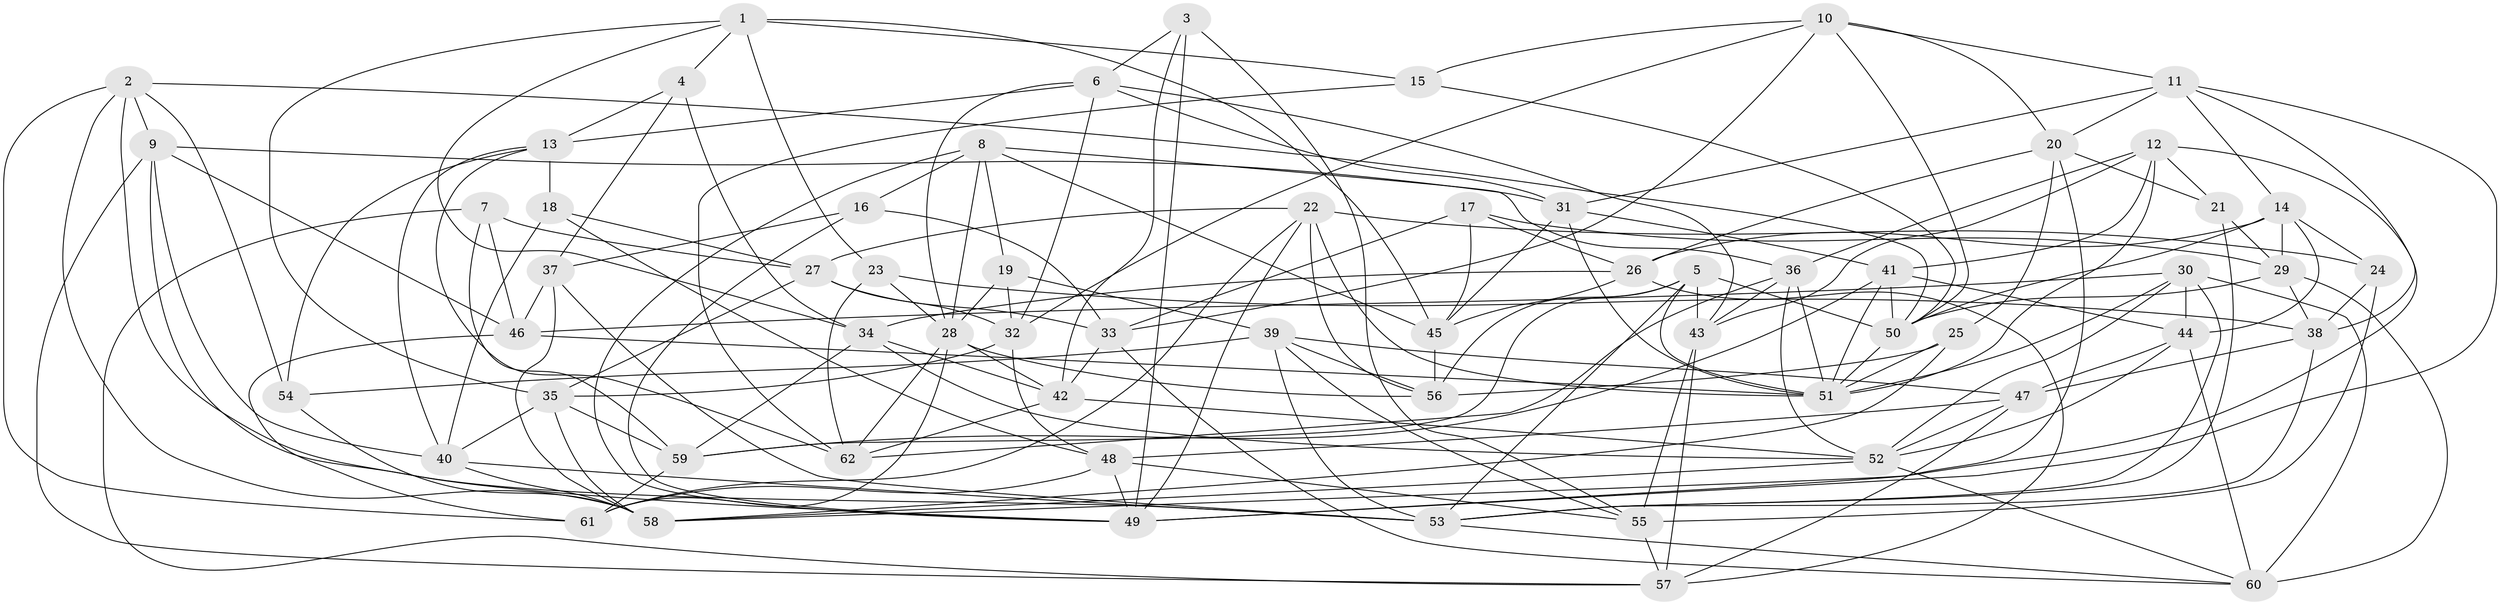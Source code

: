 // original degree distribution, {4: 1.0}
// Generated by graph-tools (version 1.1) at 2025/50/03/09/25 03:50:46]
// undirected, 62 vertices, 181 edges
graph export_dot {
graph [start="1"]
  node [color=gray90,style=filled];
  1;
  2;
  3;
  4;
  5;
  6;
  7;
  8;
  9;
  10;
  11;
  12;
  13;
  14;
  15;
  16;
  17;
  18;
  19;
  20;
  21;
  22;
  23;
  24;
  25;
  26;
  27;
  28;
  29;
  30;
  31;
  32;
  33;
  34;
  35;
  36;
  37;
  38;
  39;
  40;
  41;
  42;
  43;
  44;
  45;
  46;
  47;
  48;
  49;
  50;
  51;
  52;
  53;
  54;
  55;
  56;
  57;
  58;
  59;
  60;
  61;
  62;
  1 -- 4 [weight=1.0];
  1 -- 15 [weight=1.0];
  1 -- 23 [weight=1.0];
  1 -- 34 [weight=1.0];
  1 -- 35 [weight=1.0];
  1 -- 45 [weight=1.0];
  2 -- 9 [weight=1.0];
  2 -- 50 [weight=1.0];
  2 -- 53 [weight=1.0];
  2 -- 54 [weight=1.0];
  2 -- 58 [weight=1.0];
  2 -- 61 [weight=1.0];
  3 -- 6 [weight=1.0];
  3 -- 42 [weight=1.0];
  3 -- 49 [weight=1.0];
  3 -- 55 [weight=1.0];
  4 -- 13 [weight=1.0];
  4 -- 34 [weight=1.0];
  4 -- 37 [weight=1.0];
  5 -- 43 [weight=1.0];
  5 -- 50 [weight=1.0];
  5 -- 51 [weight=1.0];
  5 -- 53 [weight=1.0];
  5 -- 56 [weight=1.0];
  5 -- 59 [weight=1.0];
  6 -- 13 [weight=1.0];
  6 -- 28 [weight=1.0];
  6 -- 31 [weight=1.0];
  6 -- 32 [weight=1.0];
  6 -- 43 [weight=1.0];
  7 -- 27 [weight=1.0];
  7 -- 46 [weight=1.0];
  7 -- 57 [weight=1.0];
  7 -- 59 [weight=1.0];
  8 -- 16 [weight=1.0];
  8 -- 19 [weight=1.0];
  8 -- 28 [weight=1.0];
  8 -- 36 [weight=1.0];
  8 -- 45 [weight=1.0];
  8 -- 49 [weight=1.0];
  9 -- 31 [weight=1.0];
  9 -- 40 [weight=1.0];
  9 -- 46 [weight=1.0];
  9 -- 49 [weight=1.0];
  9 -- 57 [weight=1.0];
  10 -- 11 [weight=1.0];
  10 -- 15 [weight=1.0];
  10 -- 20 [weight=1.0];
  10 -- 32 [weight=1.0];
  10 -- 33 [weight=1.0];
  10 -- 50 [weight=1.0];
  11 -- 14 [weight=1.0];
  11 -- 20 [weight=1.0];
  11 -- 31 [weight=1.0];
  11 -- 38 [weight=1.0];
  11 -- 49 [weight=1.0];
  12 -- 21 [weight=1.0];
  12 -- 36 [weight=1.0];
  12 -- 41 [weight=1.0];
  12 -- 43 [weight=1.0];
  12 -- 51 [weight=1.0];
  12 -- 58 [weight=1.0];
  13 -- 18 [weight=1.0];
  13 -- 40 [weight=1.0];
  13 -- 54 [weight=1.0];
  13 -- 62 [weight=1.0];
  14 -- 24 [weight=1.0];
  14 -- 26 [weight=1.0];
  14 -- 29 [weight=1.0];
  14 -- 44 [weight=1.0];
  14 -- 50 [weight=1.0];
  15 -- 50 [weight=1.0];
  15 -- 62 [weight=1.0];
  16 -- 33 [weight=1.0];
  16 -- 37 [weight=1.0];
  16 -- 49 [weight=1.0];
  17 -- 26 [weight=1.0];
  17 -- 29 [weight=1.0];
  17 -- 33 [weight=1.0];
  17 -- 45 [weight=1.0];
  18 -- 27 [weight=1.0];
  18 -- 40 [weight=1.0];
  18 -- 48 [weight=1.0];
  19 -- 28 [weight=1.0];
  19 -- 32 [weight=1.0];
  19 -- 39 [weight=1.0];
  20 -- 21 [weight=1.0];
  20 -- 25 [weight=1.0];
  20 -- 26 [weight=1.0];
  20 -- 49 [weight=1.0];
  21 -- 29 [weight=1.0];
  21 -- 53 [weight=1.0];
  22 -- 24 [weight=1.0];
  22 -- 27 [weight=1.0];
  22 -- 49 [weight=1.0];
  22 -- 51 [weight=1.0];
  22 -- 56 [weight=1.0];
  22 -- 61 [weight=1.0];
  23 -- 28 [weight=1.0];
  23 -- 38 [weight=1.0];
  23 -- 62 [weight=1.0];
  24 -- 38 [weight=1.0];
  24 -- 55 [weight=1.0];
  25 -- 51 [weight=1.0];
  25 -- 56 [weight=1.0];
  25 -- 58 [weight=1.0];
  26 -- 34 [weight=1.0];
  26 -- 45 [weight=1.0];
  26 -- 57 [weight=1.0];
  27 -- 32 [weight=1.0];
  27 -- 33 [weight=1.0];
  27 -- 35 [weight=1.0];
  28 -- 42 [weight=1.0];
  28 -- 56 [weight=1.0];
  28 -- 61 [weight=1.0];
  28 -- 62 [weight=1.0];
  29 -- 38 [weight=1.0];
  29 -- 50 [weight=1.0];
  29 -- 60 [weight=1.0];
  30 -- 44 [weight=1.0];
  30 -- 46 [weight=1.0];
  30 -- 51 [weight=1.0];
  30 -- 52 [weight=1.0];
  30 -- 53 [weight=1.0];
  30 -- 60 [weight=1.0];
  31 -- 41 [weight=1.0];
  31 -- 45 [weight=1.0];
  31 -- 51 [weight=1.0];
  32 -- 35 [weight=1.0];
  32 -- 48 [weight=1.0];
  33 -- 42 [weight=1.0];
  33 -- 60 [weight=1.0];
  34 -- 42 [weight=1.0];
  34 -- 52 [weight=1.0];
  34 -- 59 [weight=1.0];
  35 -- 40 [weight=1.0];
  35 -- 58 [weight=1.0];
  35 -- 59 [weight=1.0];
  36 -- 43 [weight=1.0];
  36 -- 51 [weight=1.0];
  36 -- 52 [weight=1.0];
  36 -- 62 [weight=1.0];
  37 -- 46 [weight=1.0];
  37 -- 53 [weight=2.0];
  37 -- 58 [weight=1.0];
  38 -- 47 [weight=1.0];
  38 -- 53 [weight=1.0];
  39 -- 47 [weight=1.0];
  39 -- 53 [weight=1.0];
  39 -- 54 [weight=1.0];
  39 -- 55 [weight=1.0];
  39 -- 56 [weight=1.0];
  40 -- 53 [weight=1.0];
  40 -- 58 [weight=1.0];
  41 -- 44 [weight=1.0];
  41 -- 50 [weight=1.0];
  41 -- 51 [weight=1.0];
  41 -- 59 [weight=1.0];
  42 -- 52 [weight=1.0];
  42 -- 62 [weight=1.0];
  43 -- 55 [weight=1.0];
  43 -- 57 [weight=1.0];
  44 -- 47 [weight=1.0];
  44 -- 52 [weight=1.0];
  44 -- 60 [weight=1.0];
  45 -- 56 [weight=1.0];
  46 -- 51 [weight=1.0];
  46 -- 61 [weight=1.0];
  47 -- 48 [weight=1.0];
  47 -- 52 [weight=1.0];
  47 -- 57 [weight=1.0];
  48 -- 49 [weight=1.0];
  48 -- 55 [weight=1.0];
  48 -- 61 [weight=1.0];
  50 -- 51 [weight=1.0];
  52 -- 58 [weight=1.0];
  52 -- 60 [weight=1.0];
  53 -- 60 [weight=1.0];
  54 -- 58 [weight=1.0];
  55 -- 57 [weight=1.0];
  59 -- 61 [weight=1.0];
}
